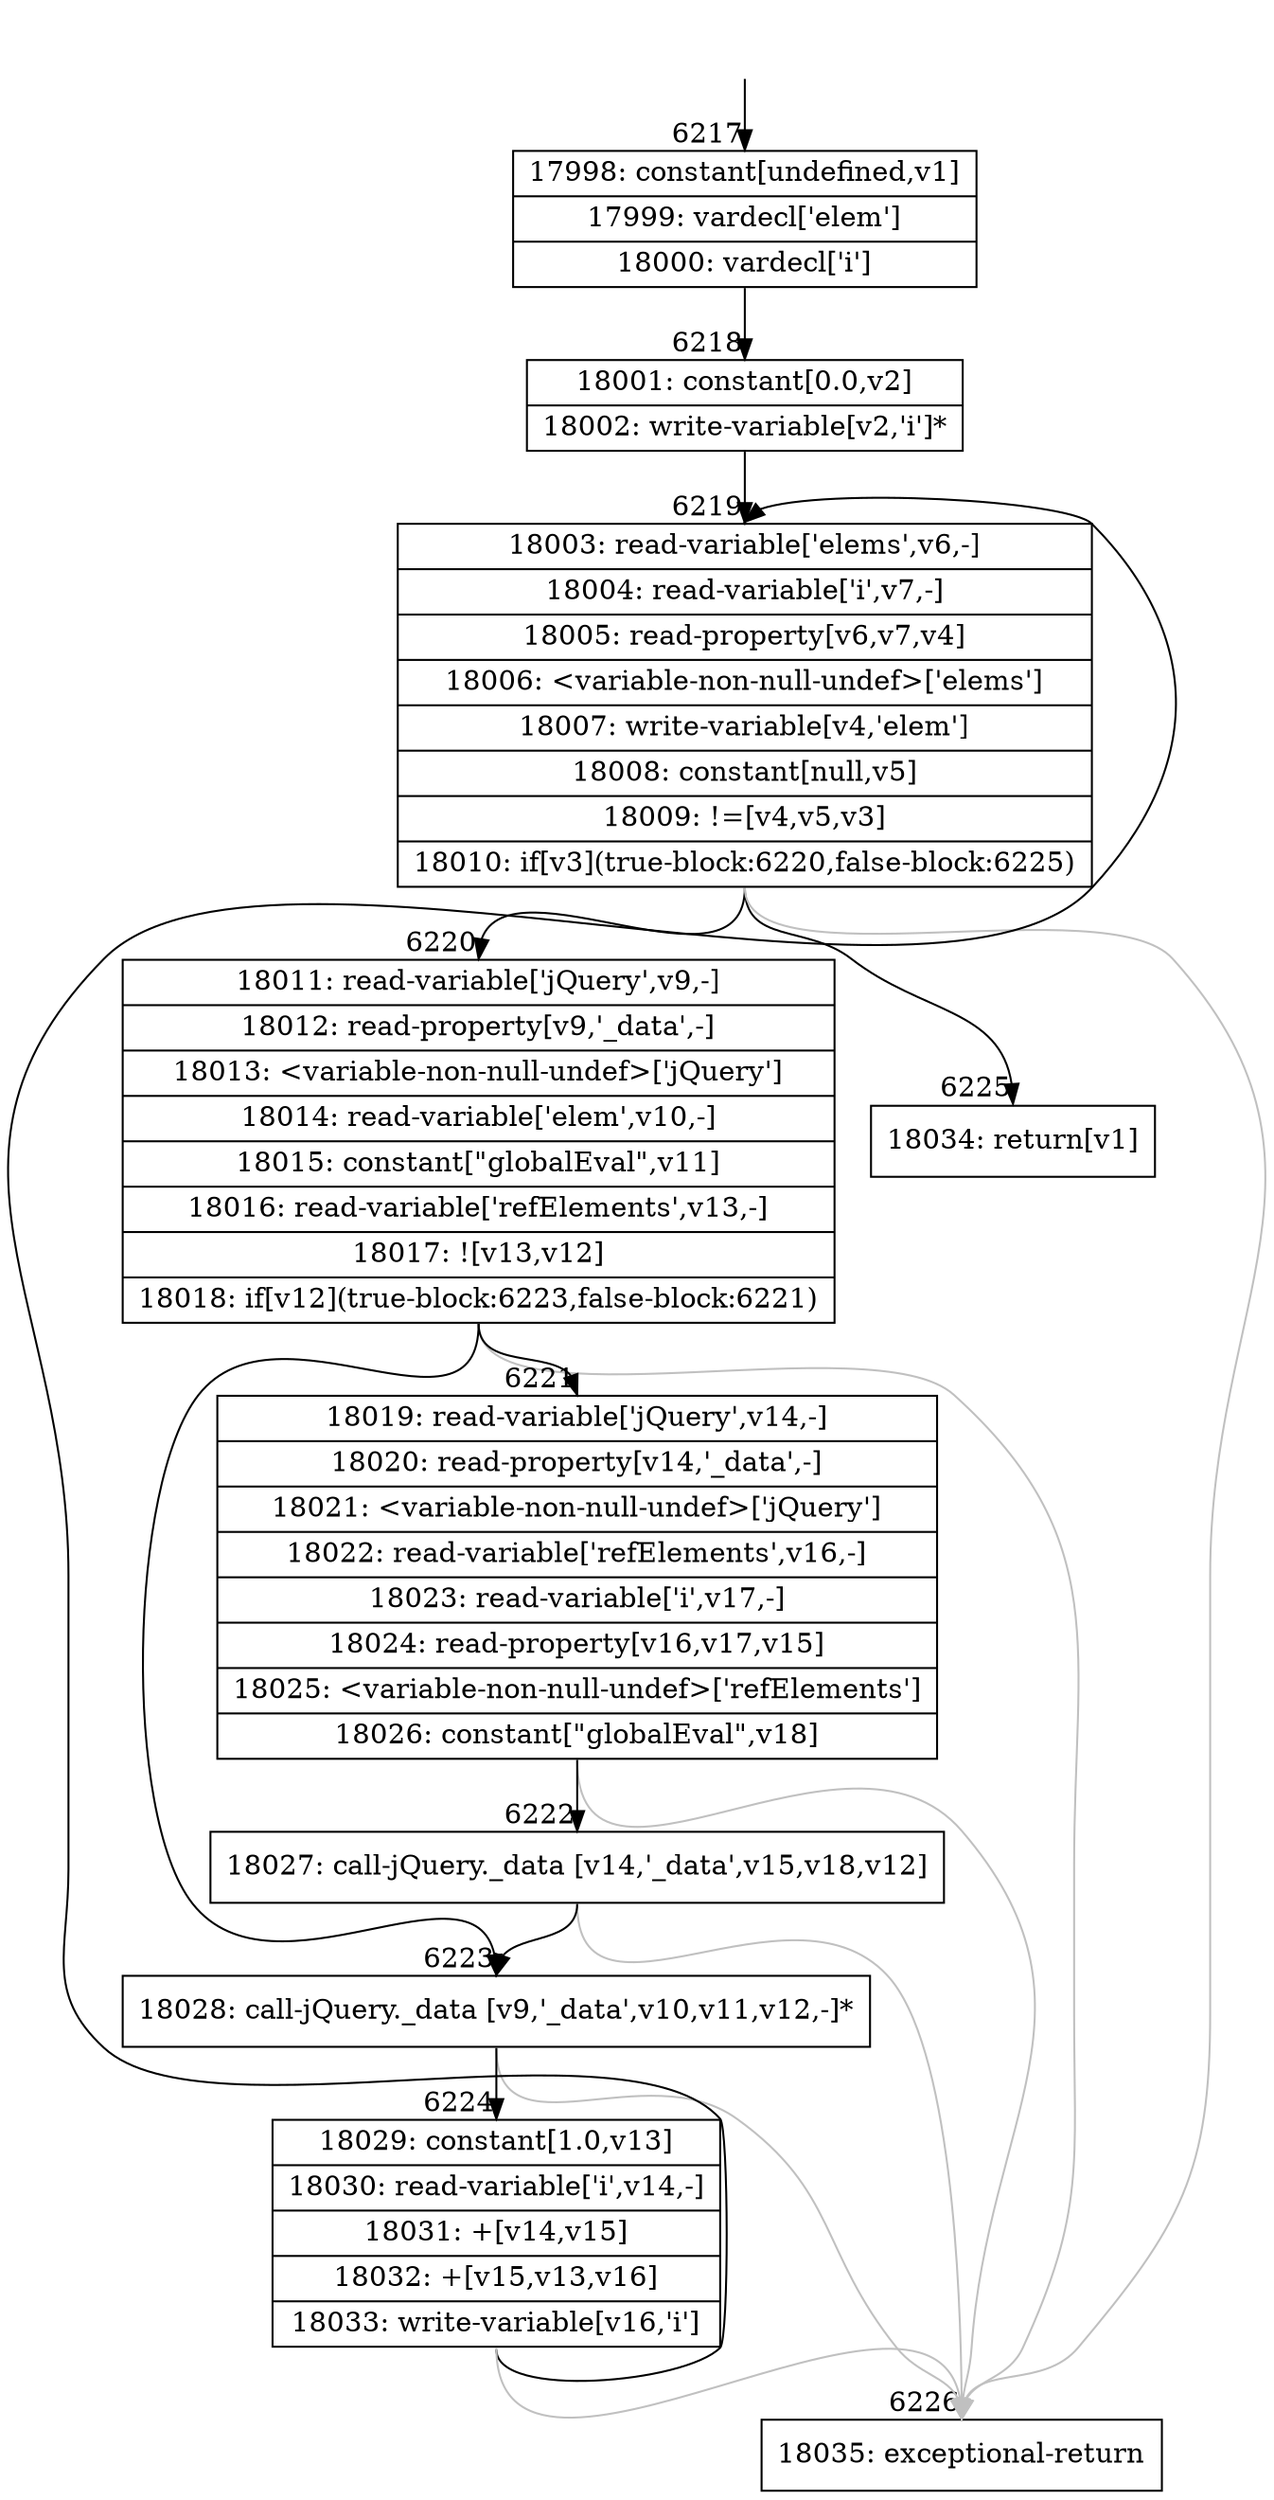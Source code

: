 digraph {
rankdir="TD"
BB_entry407[shape=none,label=""];
BB_entry407 -> BB6217 [tailport=s, headport=n, headlabel="    6217"]
BB6217 [shape=record label="{17998: constant[undefined,v1]|17999: vardecl['elem']|18000: vardecl['i']}" ] 
BB6217 -> BB6218 [tailport=s, headport=n, headlabel="      6218"]
BB6218 [shape=record label="{18001: constant[0.0,v2]|18002: write-variable[v2,'i']*}" ] 
BB6218 -> BB6219 [tailport=s, headport=n, headlabel="      6219"]
BB6219 [shape=record label="{18003: read-variable['elems',v6,-]|18004: read-variable['i',v7,-]|18005: read-property[v6,v7,v4]|18006: \<variable-non-null-undef\>['elems']|18007: write-variable[v4,'elem']|18008: constant[null,v5]|18009: !=[v4,v5,v3]|18010: if[v3](true-block:6220,false-block:6225)}" ] 
BB6219 -> BB6220 [tailport=s, headport=n, headlabel="      6220"]
BB6219 -> BB6225 [tailport=s, headport=n, headlabel="      6225"]
BB6219 -> BB6226 [tailport=s, headport=n, color=gray, headlabel="      6226"]
BB6220 [shape=record label="{18011: read-variable['jQuery',v9,-]|18012: read-property[v9,'_data',-]|18013: \<variable-non-null-undef\>['jQuery']|18014: read-variable['elem',v10,-]|18015: constant[\"globalEval\",v11]|18016: read-variable['refElements',v13,-]|18017: ![v13,v12]|18018: if[v12](true-block:6223,false-block:6221)}" ] 
BB6220 -> BB6223 [tailport=s, headport=n, headlabel="      6223"]
BB6220 -> BB6221 [tailport=s, headport=n, headlabel="      6221"]
BB6220 -> BB6226 [tailport=s, headport=n, color=gray]
BB6221 [shape=record label="{18019: read-variable['jQuery',v14,-]|18020: read-property[v14,'_data',-]|18021: \<variable-non-null-undef\>['jQuery']|18022: read-variable['refElements',v16,-]|18023: read-variable['i',v17,-]|18024: read-property[v16,v17,v15]|18025: \<variable-non-null-undef\>['refElements']|18026: constant[\"globalEval\",v18]}" ] 
BB6221 -> BB6222 [tailport=s, headport=n, headlabel="      6222"]
BB6221 -> BB6226 [tailport=s, headport=n, color=gray]
BB6222 [shape=record label="{18027: call-jQuery._data [v14,'_data',v15,v18,v12]}" ] 
BB6222 -> BB6223 [tailport=s, headport=n]
BB6222 -> BB6226 [tailport=s, headport=n, color=gray]
BB6223 [shape=record label="{18028: call-jQuery._data [v9,'_data',v10,v11,v12,-]*}" ] 
BB6223 -> BB6224 [tailport=s, headport=n, headlabel="      6224"]
BB6223 -> BB6226 [tailport=s, headport=n, color=gray]
BB6224 [shape=record label="{18029: constant[1.0,v13]|18030: read-variable['i',v14,-]|18031: +[v14,v15]|18032: +[v15,v13,v16]|18033: write-variable[v16,'i']}" ] 
BB6224 -> BB6219 [tailport=s, headport=n]
BB6224 -> BB6226 [tailport=s, headport=n, color=gray]
BB6225 [shape=record label="{18034: return[v1]}" ] 
BB6226 [shape=record label="{18035: exceptional-return}" ] 
}
